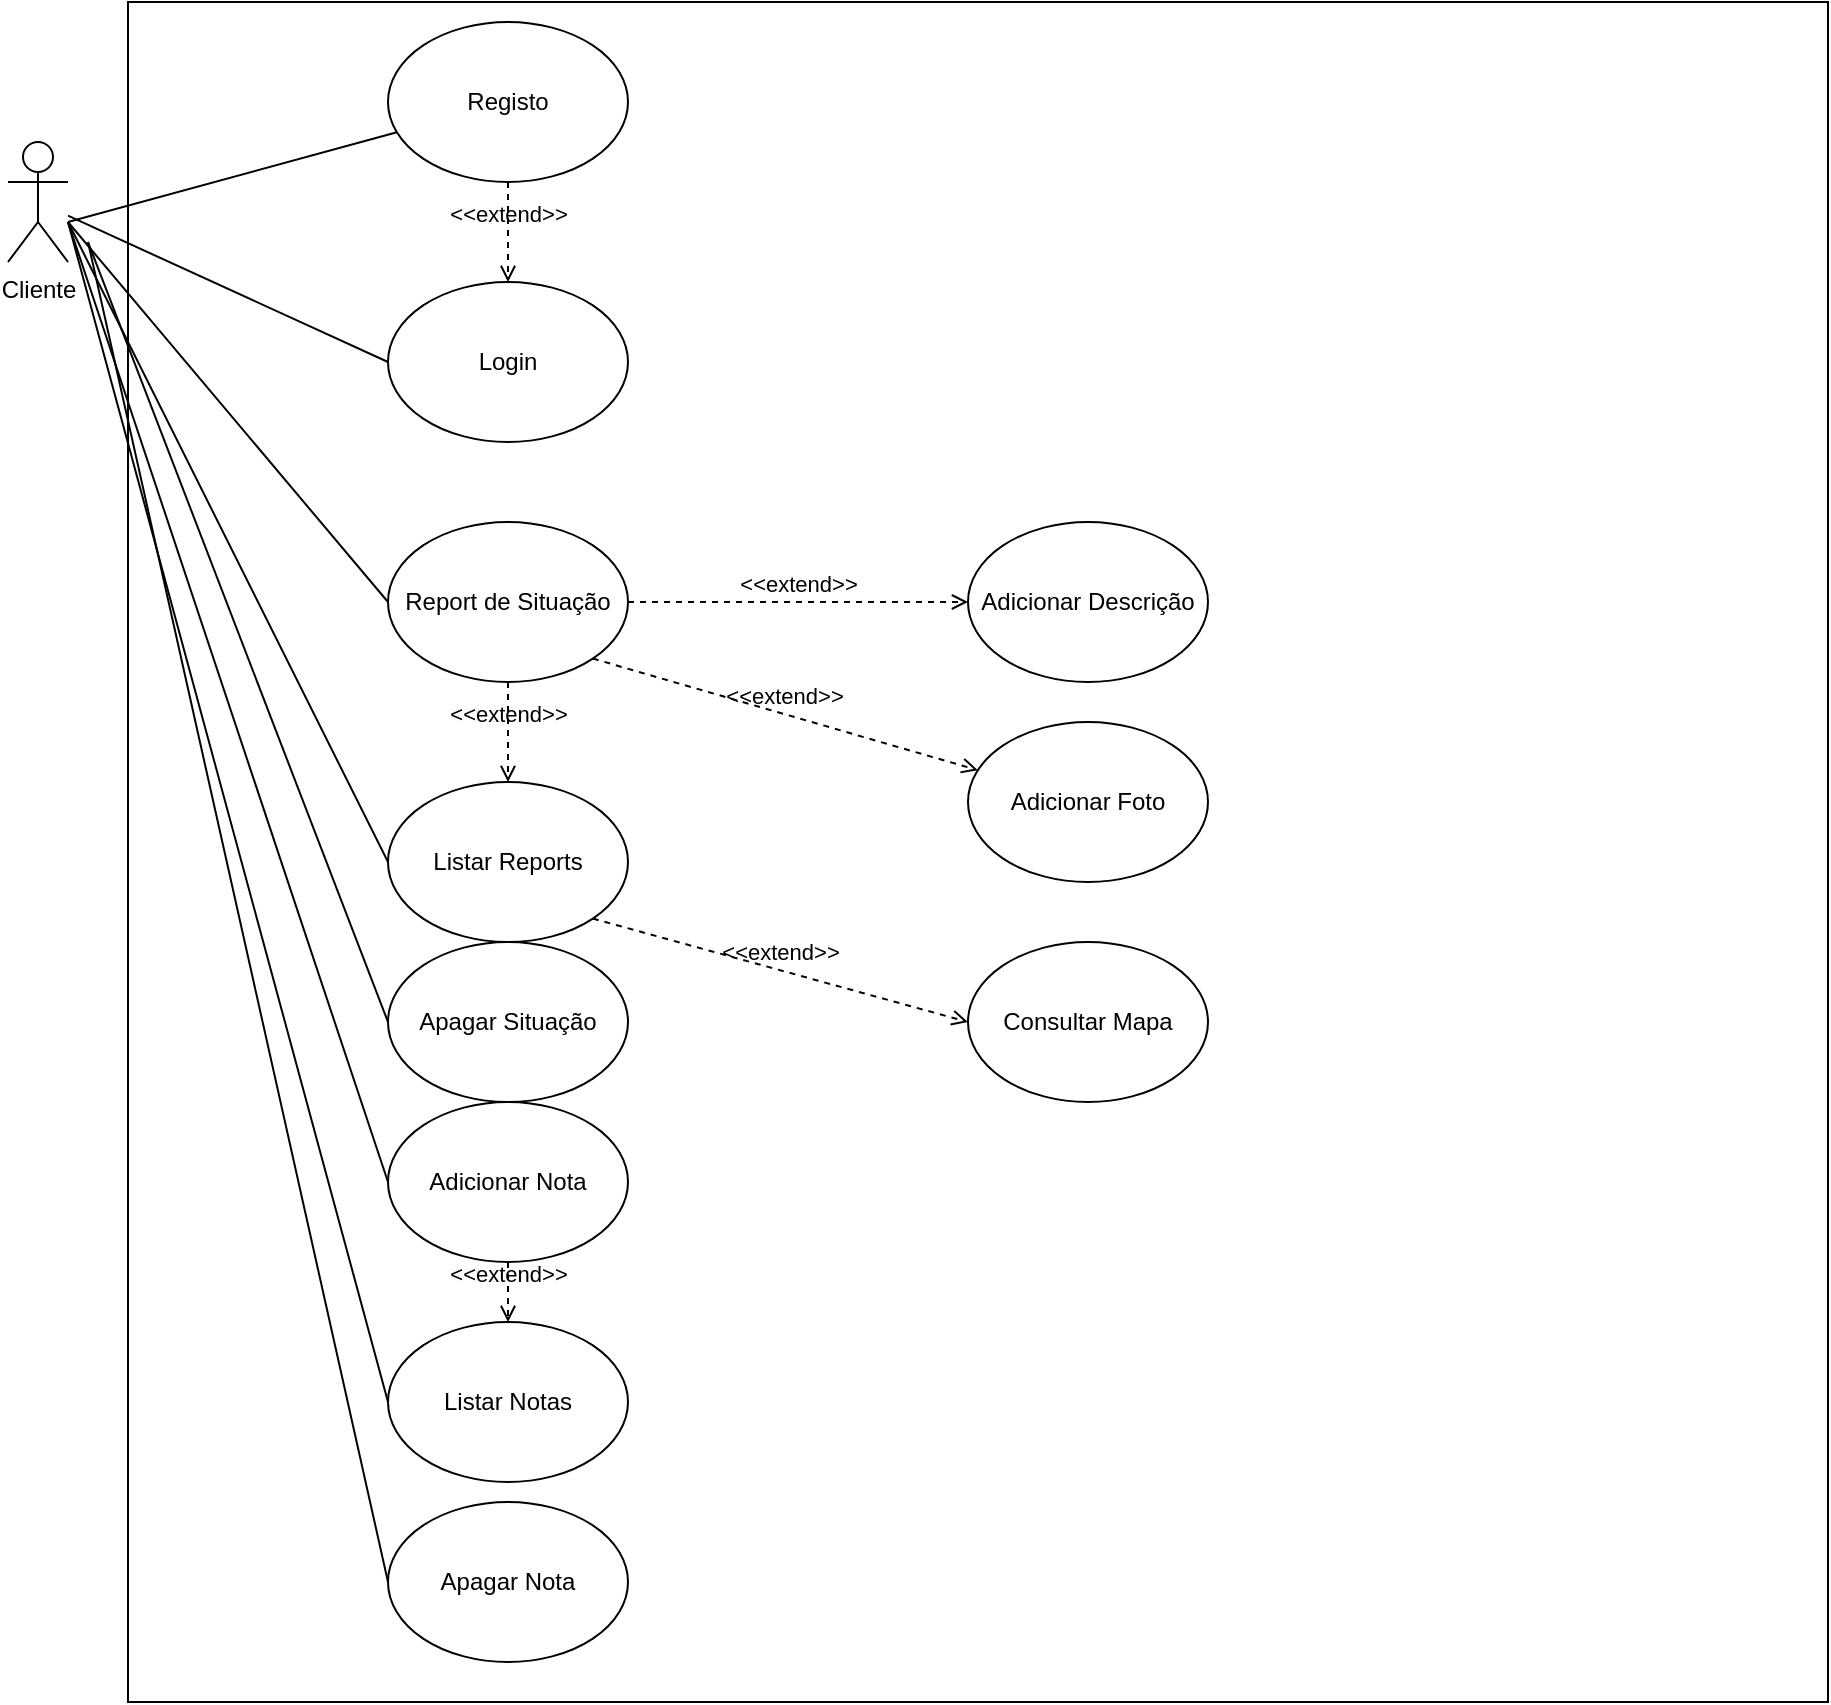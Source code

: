 <mxfile version="14.4.4" type="github">
  <diagram id="JKCTBSKdNN8homJKwS-0" name="Page-1">
    <mxGraphModel dx="1422" dy="762" grid="1" gridSize="10" guides="1" tooltips="1" connect="1" arrows="1" fold="1" page="1" pageScale="1" pageWidth="827" pageHeight="1169" math="0" shadow="0">
      <root>
        <mxCell id="0" />
        <mxCell id="1" parent="0" />
        <mxCell id="XwUJ9qHCmFYN6ulVrpDi-1" value="Cliente&lt;br&gt;" style="shape=umlActor;verticalLabelPosition=bottom;verticalAlign=top;html=1;outlineConnect=0;" parent="1" vertex="1">
          <mxGeometry x="30" y="120" width="30" height="60" as="geometry" />
        </mxCell>
        <mxCell id="XwUJ9qHCmFYN6ulVrpDi-2" value="" style="whiteSpace=wrap;html=1;aspect=fixed;" parent="1" vertex="1">
          <mxGeometry x="90" y="50" width="850" height="850" as="geometry" />
        </mxCell>
        <mxCell id="XwUJ9qHCmFYN6ulVrpDi-3" value="Registo" style="ellipse;whiteSpace=wrap;html=1;" parent="1" vertex="1">
          <mxGeometry x="220" y="60" width="120" height="80" as="geometry" />
        </mxCell>
        <mxCell id="XwUJ9qHCmFYN6ulVrpDi-4" value="Login" style="ellipse;whiteSpace=wrap;html=1;" parent="1" vertex="1">
          <mxGeometry x="220" y="190" width="120" height="80" as="geometry" />
        </mxCell>
        <mxCell id="XwUJ9qHCmFYN6ulVrpDi-5" value="Report de Situação" style="ellipse;whiteSpace=wrap;html=1;" parent="1" vertex="1">
          <mxGeometry x="220" y="310" width="120" height="80" as="geometry" />
        </mxCell>
        <mxCell id="XwUJ9qHCmFYN6ulVrpDi-6" value="Listar Reports" style="ellipse;whiteSpace=wrap;html=1;" parent="1" vertex="1">
          <mxGeometry x="220" y="440" width="120" height="80" as="geometry" />
        </mxCell>
        <mxCell id="XwUJ9qHCmFYN6ulVrpDi-7" value="Adicionar Nota" style="ellipse;whiteSpace=wrap;html=1;" parent="1" vertex="1">
          <mxGeometry x="220" y="600" width="120" height="80" as="geometry" />
        </mxCell>
        <mxCell id="XwUJ9qHCmFYN6ulVrpDi-8" value="Listar Notas" style="ellipse;whiteSpace=wrap;html=1;" parent="1" vertex="1">
          <mxGeometry x="220" y="710" width="120" height="80" as="geometry" />
        </mxCell>
        <mxCell id="XwUJ9qHCmFYN6ulVrpDi-10" value="" style="endArrow=none;html=1;" parent="1" target="XwUJ9qHCmFYN6ulVrpDi-3" edge="1">
          <mxGeometry width="50" height="50" relative="1" as="geometry">
            <mxPoint x="60" y="160" as="sourcePoint" />
            <mxPoint x="90" y="201" as="targetPoint" />
          </mxGeometry>
        </mxCell>
        <mxCell id="XwUJ9qHCmFYN6ulVrpDi-12" value="" style="endArrow=none;html=1;exitX=0;exitY=0.5;exitDx=0;exitDy=0;" parent="1" source="XwUJ9qHCmFYN6ulVrpDi-4" target="XwUJ9qHCmFYN6ulVrpDi-1" edge="1">
          <mxGeometry width="50" height="50" relative="1" as="geometry">
            <mxPoint x="390" y="390" as="sourcePoint" />
            <mxPoint x="440" y="340" as="targetPoint" />
          </mxGeometry>
        </mxCell>
        <mxCell id="XwUJ9qHCmFYN6ulVrpDi-13" value="&amp;lt;&amp;lt;extend&amp;gt;&amp;gt;" style="html=1;verticalAlign=bottom;labelBackgroundColor=none;endArrow=open;endFill=0;dashed=1;" parent="1" source="XwUJ9qHCmFYN6ulVrpDi-3" target="XwUJ9qHCmFYN6ulVrpDi-4" edge="1">
          <mxGeometry width="160" relative="1" as="geometry">
            <mxPoint x="330" y="670" as="sourcePoint" />
            <mxPoint x="490" y="670" as="targetPoint" />
          </mxGeometry>
        </mxCell>
        <mxCell id="XwUJ9qHCmFYN6ulVrpDi-14" value="" style="endArrow=none;html=1;exitX=0;exitY=0.5;exitDx=0;exitDy=0;" parent="1" source="XwUJ9qHCmFYN6ulVrpDi-5" edge="1">
          <mxGeometry width="50" height="50" relative="1" as="geometry">
            <mxPoint x="390" y="290" as="sourcePoint" />
            <mxPoint x="60" y="160" as="targetPoint" />
          </mxGeometry>
        </mxCell>
        <mxCell id="XwUJ9qHCmFYN6ulVrpDi-15" value="" style="endArrow=none;html=1;entryX=0;entryY=0.5;entryDx=0;entryDy=0;" parent="1" target="XwUJ9qHCmFYN6ulVrpDi-6" edge="1">
          <mxGeometry width="50" height="50" relative="1" as="geometry">
            <mxPoint x="60" y="160" as="sourcePoint" />
            <mxPoint x="440" y="640" as="targetPoint" />
          </mxGeometry>
        </mxCell>
        <mxCell id="XwUJ9qHCmFYN6ulVrpDi-17" value="" style="endArrow=none;html=1;exitX=0;exitY=0.5;exitDx=0;exitDy=0;" parent="1" source="XwUJ9qHCmFYN6ulVrpDi-7" edge="1">
          <mxGeometry width="50" height="50" relative="1" as="geometry">
            <mxPoint x="390" y="490" as="sourcePoint" />
            <mxPoint x="60" y="160" as="targetPoint" />
          </mxGeometry>
        </mxCell>
        <mxCell id="XwUJ9qHCmFYN6ulVrpDi-18" value="" style="endArrow=none;html=1;exitX=0;exitY=0.5;exitDx=0;exitDy=0;" parent="1" source="XwUJ9qHCmFYN6ulVrpDi-8" edge="1">
          <mxGeometry width="50" height="50" relative="1" as="geometry">
            <mxPoint x="390" y="690" as="sourcePoint" />
            <mxPoint x="60" y="160" as="targetPoint" />
          </mxGeometry>
        </mxCell>
        <mxCell id="XwUJ9qHCmFYN6ulVrpDi-20" value="&amp;lt;&amp;lt;extend&amp;gt;&amp;gt;" style="html=1;verticalAlign=bottom;labelBackgroundColor=none;endArrow=open;endFill=0;dashed=1;exitX=0.5;exitY=1;exitDx=0;exitDy=0;entryX=0.5;entryY=0;entryDx=0;entryDy=0;" parent="1" source="XwUJ9qHCmFYN6ulVrpDi-5" target="XwUJ9qHCmFYN6ulVrpDi-6" edge="1">
          <mxGeometry width="160" relative="1" as="geometry">
            <mxPoint x="400" y="360" as="sourcePoint" />
            <mxPoint x="560" y="360" as="targetPoint" />
          </mxGeometry>
        </mxCell>
        <mxCell id="XwUJ9qHCmFYN6ulVrpDi-21" value="&amp;lt;&amp;lt;extend&amp;gt;&amp;gt;" style="html=1;verticalAlign=bottom;labelBackgroundColor=none;endArrow=open;endFill=0;dashed=1;exitX=0.5;exitY=1;exitDx=0;exitDy=0;entryX=0.5;entryY=0;entryDx=0;entryDy=0;" parent="1" source="XwUJ9qHCmFYN6ulVrpDi-7" target="XwUJ9qHCmFYN6ulVrpDi-8" edge="1">
          <mxGeometry width="160" relative="1" as="geometry">
            <mxPoint x="370" y="610" as="sourcePoint" />
            <mxPoint x="530" y="610" as="targetPoint" />
          </mxGeometry>
        </mxCell>
        <mxCell id="uJre-flFvPJK287FjjWN-1" value="Adicionar Descrição" style="ellipse;whiteSpace=wrap;html=1;" vertex="1" parent="1">
          <mxGeometry x="510" y="310" width="120" height="80" as="geometry" />
        </mxCell>
        <mxCell id="uJre-flFvPJK287FjjWN-2" value="&amp;lt;&amp;lt;extend&amp;gt;&amp;gt;" style="html=1;verticalAlign=bottom;labelBackgroundColor=none;endArrow=open;endFill=0;dashed=1;exitX=1;exitY=0.5;exitDx=0;exitDy=0;entryX=0;entryY=0.5;entryDx=0;entryDy=0;" edge="1" parent="1" source="XwUJ9qHCmFYN6ulVrpDi-5" target="uJre-flFvPJK287FjjWN-1">
          <mxGeometry width="160" relative="1" as="geometry">
            <mxPoint x="290" y="400" as="sourcePoint" />
            <mxPoint x="290" y="450" as="targetPoint" />
          </mxGeometry>
        </mxCell>
        <mxCell id="uJre-flFvPJK287FjjWN-3" value="Adicionar Foto" style="ellipse;whiteSpace=wrap;html=1;" vertex="1" parent="1">
          <mxGeometry x="510" y="410" width="120" height="80" as="geometry" />
        </mxCell>
        <mxCell id="uJre-flFvPJK287FjjWN-4" value="&amp;lt;&amp;lt;extend&amp;gt;&amp;gt;" style="html=1;verticalAlign=bottom;labelBackgroundColor=none;endArrow=open;endFill=0;dashed=1;exitX=1;exitY=1;exitDx=0;exitDy=0;" edge="1" parent="1" source="XwUJ9qHCmFYN6ulVrpDi-5" target="uJre-flFvPJK287FjjWN-3">
          <mxGeometry width="160" relative="1" as="geometry">
            <mxPoint x="290" y="400" as="sourcePoint" />
            <mxPoint x="290" y="450" as="targetPoint" />
          </mxGeometry>
        </mxCell>
        <mxCell id="uJre-flFvPJK287FjjWN-5" value="Apagar Situação" style="ellipse;whiteSpace=wrap;html=1;" vertex="1" parent="1">
          <mxGeometry x="220" y="520" width="120" height="80" as="geometry" />
        </mxCell>
        <mxCell id="uJre-flFvPJK287FjjWN-7" value="" style="endArrow=none;html=1;exitX=0;exitY=0.5;exitDx=0;exitDy=0;" edge="1" parent="1" source="uJre-flFvPJK287FjjWN-5">
          <mxGeometry width="50" height="50" relative="1" as="geometry">
            <mxPoint x="230" y="650" as="sourcePoint" />
            <mxPoint x="70" y="170" as="targetPoint" />
          </mxGeometry>
        </mxCell>
        <mxCell id="uJre-flFvPJK287FjjWN-8" value="Apagar Nota" style="ellipse;whiteSpace=wrap;html=1;" vertex="1" parent="1">
          <mxGeometry x="220" y="800" width="120" height="80" as="geometry" />
        </mxCell>
        <mxCell id="uJre-flFvPJK287FjjWN-9" value="&amp;lt;&amp;lt;extend&amp;gt;&amp;gt;" style="html=1;verticalAlign=bottom;labelBackgroundColor=none;endArrow=open;endFill=0;dashed=1;exitX=1;exitY=1;exitDx=0;exitDy=0;entryX=0;entryY=0.5;entryDx=0;entryDy=0;" edge="1" parent="1" source="XwUJ9qHCmFYN6ulVrpDi-6" target="uJre-flFvPJK287FjjWN-10">
          <mxGeometry width="160" relative="1" as="geometry">
            <mxPoint x="337.996" y="510.004" as="sourcePoint" />
            <mxPoint x="413.144" y="573.436" as="targetPoint" />
          </mxGeometry>
        </mxCell>
        <mxCell id="uJre-flFvPJK287FjjWN-10" value="Consultar Mapa" style="ellipse;whiteSpace=wrap;html=1;" vertex="1" parent="1">
          <mxGeometry x="510" y="520" width="120" height="80" as="geometry" />
        </mxCell>
        <mxCell id="uJre-flFvPJK287FjjWN-11" value="" style="endArrow=none;html=1;exitX=0;exitY=0.5;exitDx=0;exitDy=0;" edge="1" parent="1" source="uJre-flFvPJK287FjjWN-8">
          <mxGeometry width="50" height="50" relative="1" as="geometry">
            <mxPoint x="230" y="760" as="sourcePoint" />
            <mxPoint x="70" y="170" as="targetPoint" />
          </mxGeometry>
        </mxCell>
      </root>
    </mxGraphModel>
  </diagram>
</mxfile>
